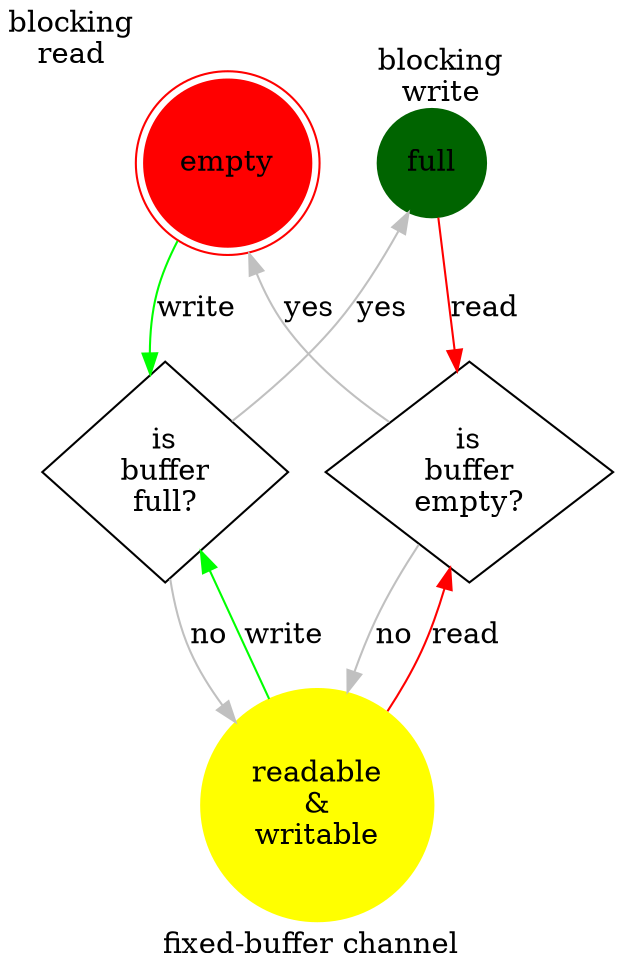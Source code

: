 digraph {
	label = "fixed-buffer channel"
	node [shape = circle]
	{
		node [style = filled]
		{
			rank = same
			empty [
				   color = red
				   shape = doublecircle
				   xlabel = "blocking\nread"
				   label="empty"]
			full [
				  color = darkgreen
				  xlabel = "blocking\nwrite"
				  label="full"]
		}
		readable_writable [color = yellow label = "readable\n&\nwritable"]
	}
	{
		rank = same
		is_buffer_full [shape = diamond label = "is\nbuffer\nfull?"]
		is_buffer_empty [shape = diamond label = "is\nbuffer\nempty?"]
	}
	
	{
		{
			edge [color = green]
			empty -> is_buffer_full [label = "write"]
			readable_writable -> is_buffer_full [label = "write"]
		}
		{
			edge [color = red]
			full -> is_buffer_empty [label = "read"]
			readable_writable -> is_buffer_empty [label = "read"]
		}
	}
	{
		edge [color = gray]
		is_buffer_full -> full [label = "yes"]
		is_buffer_full -> readable_writable [label = "no"]
		is_buffer_empty -> empty [label = "yes"]
		is_buffer_empty -> readable_writable [label = "no"]
	}
}
